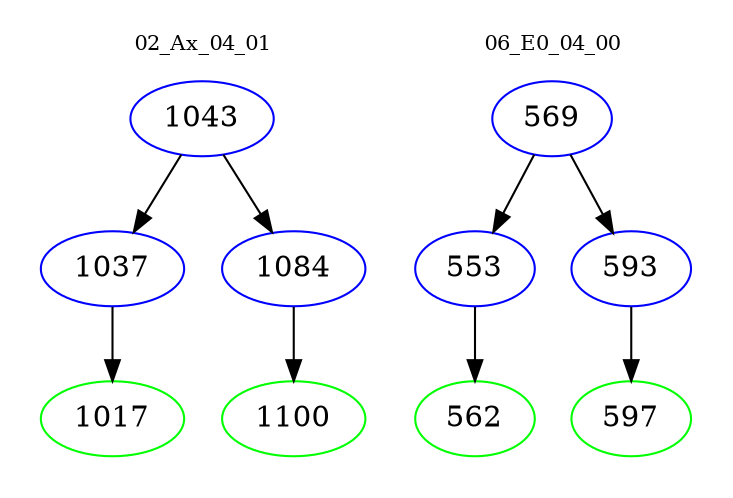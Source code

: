 digraph{
subgraph cluster_0 {
color = white
label = "02_Ax_04_01";
fontsize=10;
T0_1043 [label="1043", color="blue"]
T0_1043 -> T0_1037 [color="black"]
T0_1037 [label="1037", color="blue"]
T0_1037 -> T0_1017 [color="black"]
T0_1017 [label="1017", color="green"]
T0_1043 -> T0_1084 [color="black"]
T0_1084 [label="1084", color="blue"]
T0_1084 -> T0_1100 [color="black"]
T0_1100 [label="1100", color="green"]
}
subgraph cluster_1 {
color = white
label = "06_E0_04_00";
fontsize=10;
T1_569 [label="569", color="blue"]
T1_569 -> T1_553 [color="black"]
T1_553 [label="553", color="blue"]
T1_553 -> T1_562 [color="black"]
T1_562 [label="562", color="green"]
T1_569 -> T1_593 [color="black"]
T1_593 [label="593", color="blue"]
T1_593 -> T1_597 [color="black"]
T1_597 [label="597", color="green"]
}
}
